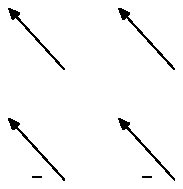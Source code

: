 verbatimtex
%&latex
\documentclass{article}
\begin{document}
\footnotesize
etex

boxwidth := 12.5cm;
boxheight := 4cm;

u := 0.7cm;
v := u;
w :=.3cm;
offs := 0.3cm;
tics := 0.2cm;

beginfig(1);

%%%%%%%%%%%%%%%%%%%%%%%%%%%%%%%%%%%%%%%%%%%%%%%
%%%%%%%%%%%%%%%%%%%%%%%%%%%%%%%%%%%%%%%%%%%%%%%

pair a[][];

for i=1 upto 5: 
for j=1 upto 5:
a[i][j] := (i*u,j*v);
endfor;
endfor

drawarrow a[1][1] shifted (offs,0)--a[2][1] shifted (-offs,0);
drawarrow a[3][1] shifted (offs,0)--a[4][1] shifted (-offs,0);
drawarrow a[2][1] shifted down--a[1][2] shifted up;
drawarrow a[4][1] shifted down--a[3][2] shifted up;
drawarrow a[2][3] shifted down--a[1][4] shifted up;
drawarrow a[4][3] shifted down--a[3][4] shifted up;
drawarrow a[2][1] shifted down--a[1][2] shifted up;

endfig;
end
